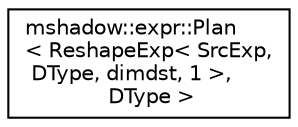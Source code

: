 digraph "Graphical Class Hierarchy"
{
 // LATEX_PDF_SIZE
  edge [fontname="Helvetica",fontsize="10",labelfontname="Helvetica",labelfontsize="10"];
  node [fontname="Helvetica",fontsize="10",shape=record];
  rankdir="LR";
  Node0 [label="mshadow::expr::Plan\l\< ReshapeExp\< SrcExp,\l DType, dimdst, 1 \>,\l DType \>",height=0.2,width=0.4,color="black", fillcolor="white", style="filled",URL="$structmshadow_1_1expr_1_1Plan_3_01ReshapeExp_3_01SrcExp_00_01DType_00_01dimdst_00_011_01_4_00_01DType_01_4.html",tooltip=" "];
}
